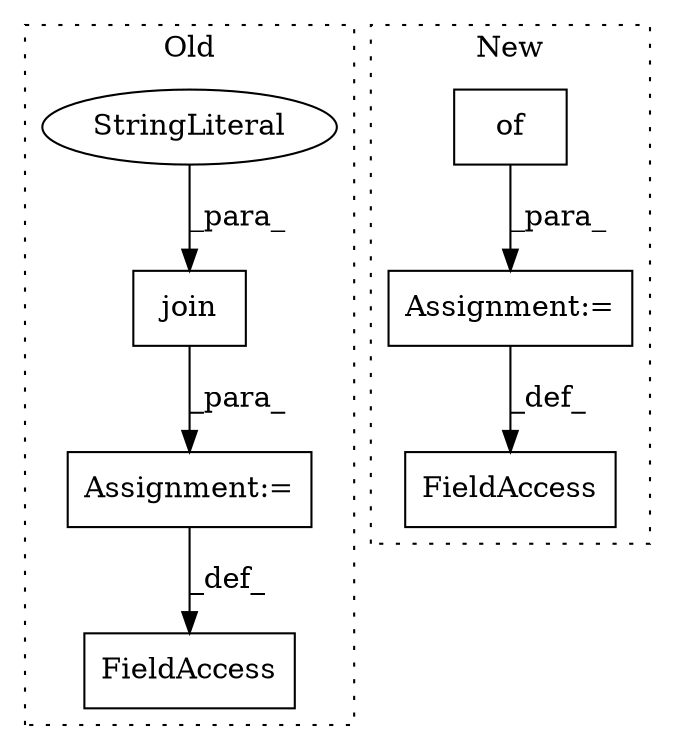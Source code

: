 digraph G {
subgraph cluster0 {
1 [label="join" a="32" s="274,320" l="5,1" shape="box"];
5 [label="FieldAccess" a="22" s="250" l="11" shape="box"];
6 [label="Assignment:=" a="7" s="261" l="1" shape="box"];
7 [label="StringLiteral" a="45" s="297" l="23" shape="ellipse"];
label = "Old";
style="dotted";
}
subgraph cluster1 {
2 [label="of" a="32" s="196" l="4" shape="box"];
3 [label="Assignment:=" a="7" s="191" l="1" shape="box"];
4 [label="FieldAccess" a="22" s="172" l="19" shape="box"];
label = "New";
style="dotted";
}
1 -> 6 [label="_para_"];
2 -> 3 [label="_para_"];
3 -> 4 [label="_def_"];
6 -> 5 [label="_def_"];
7 -> 1 [label="_para_"];
}